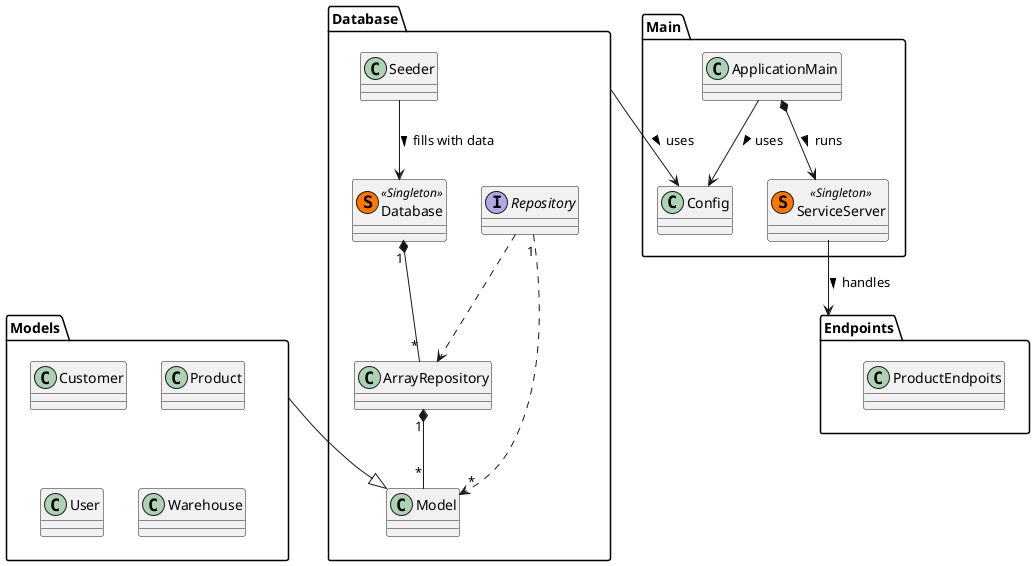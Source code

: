 @startuml

package "Database" {
    Class ArrayRepository
    Class Database  << (S,#FF7700) Singleton >>
    Class Model
    Interface Repository
    Class Seeder

    Repository ..> ArrayRepository
    Repository "1" ..> "*" Model
    ArrayRepository "1" *-- "*" Model
    Database "1" *-- "*" ArrayRepository
    Seeder --> Database : fills with data >
}

package "Endpoints" {
    Class ProductEndpoits
}

package "Models" {
    Class Customer
    Class Product
    Class User
    Class Warehouse
}

Models --|> Model

package "Main" {
    Class ApplicationMain
    Class Config
    Class ServiceServer << (S,#FF7700) Singleton >>

    ApplicationMain *--> ServiceServer : runs >
}

Database --> Config : uses >
ApplicationMain --> Config : uses >
ServiceServer --> Endpoints : handles >

@enduml
